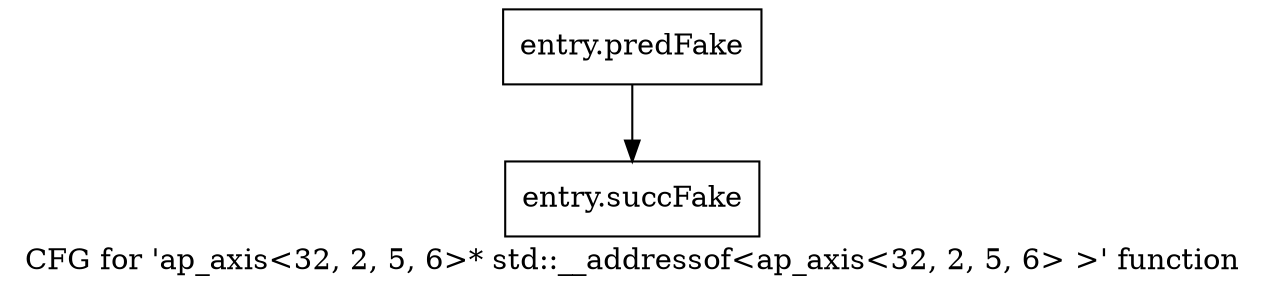 digraph "CFG for 'ap_axis\<32, 2, 5, 6\>* std::__addressof\<ap_axis\<32, 2, 5, 6\> \>' function" {
	label="CFG for 'ap_axis\<32, 2, 5, 6\>* std::__addressof\<ap_axis\<32, 2, 5, 6\> \>' function";

	Node0x47ee800 [shape=record,filename="",linenumber="",label="{entry.predFake}"];
	Node0x47ee800 -> Node0x47f7cb0[ callList="" memoryops="" filename="/proj/xbuilds/2019.2_0801_1/installs/lin64/Vivado/HEAD/tps/lnx64/gcc-6.2.0/lib/gcc/x86_64-pc-linux-gnu/6.2.0/../../../../include/c++/6.2.0/bits/move.h"];
	Node0x47f7cb0 [shape=record,filename="/proj/xbuilds/2019.2_0801_1/installs/lin64/Vivado/HEAD/tps/lnx64/gcc-6.2.0/lib/gcc/x86_64-pc-linux-gnu/6.2.0/../../../../include/c++/6.2.0/bits/move.h",linenumber="49",label="{entry.succFake}"];
}
